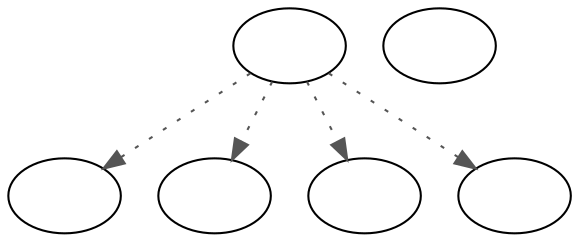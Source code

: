 digraph radscorp {
  "start" [style=filled       fillcolor="#FFFFFF"       color="#000000"]
  "start" -> "combat_p_proc" [style=dotted color="#555555"]
  "start" -> "critter_p_proc" [style=dotted color="#555555"]
  "start" -> "destroy_p_proc" [style=dotted color="#555555"]
  "start" -> "use_skill_on_p_proc" [style=dotted color="#555555"]
  "start" [label=""]
  "combat_p_proc" [style=filled       fillcolor="#FFFFFF"       color="#000000"]
  "combat_p_proc" [label=""]
  "critter_p_proc" [style=filled       fillcolor="#FFFFFF"       color="#000000"]
  "critter_p_proc" [label=""]
  "destroy_p_proc" [style=filled       fillcolor="#FFFFFF"       color="#000000"]
  "destroy_p_proc" [label=""]
  "timed_event_p_proc" [style=filled       fillcolor="#FFFFFF"       color="#000000"]
  "timed_event_p_proc" [label=""]
  "use_skill_on_p_proc" [style=filled       fillcolor="#FFFFFF"       color="#000000"]
  "use_skill_on_p_proc" [label=""]
}